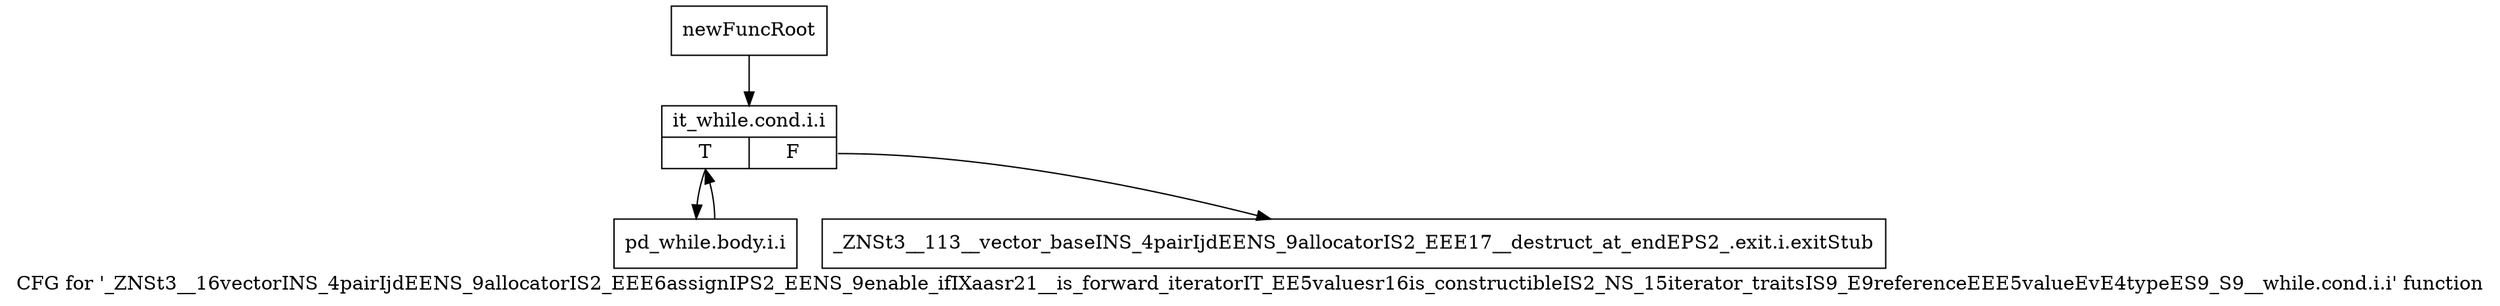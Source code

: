 digraph "CFG for '_ZNSt3__16vectorINS_4pairIjdEENS_9allocatorIS2_EEE6assignIPS2_EENS_9enable_ifIXaasr21__is_forward_iteratorIT_EE5valuesr16is_constructibleIS2_NS_15iterator_traitsIS9_E9referenceEEE5valueEvE4typeES9_S9__while.cond.i.i' function" {
	label="CFG for '_ZNSt3__16vectorINS_4pairIjdEENS_9allocatorIS2_EEE6assignIPS2_EENS_9enable_ifIXaasr21__is_forward_iteratorIT_EE5valuesr16is_constructibleIS2_NS_15iterator_traitsIS9_E9referenceEEE5valueEvE4typeES9_S9__while.cond.i.i' function";

	Node0x8f25080 [shape=record,label="{newFuncRoot}"];
	Node0x8f25080 -> Node0x8f25120;
	Node0x8f250d0 [shape=record,label="{_ZNSt3__113__vector_baseINS_4pairIjdEENS_9allocatorIS2_EEE17__destruct_at_endEPS2_.exit.i.exitStub}"];
	Node0x8f25120 [shape=record,label="{it_while.cond.i.i|{<s0>T|<s1>F}}"];
	Node0x8f25120:s0 -> Node0x8f25170;
	Node0x8f25120:s1 -> Node0x8f250d0;
	Node0x8f25170 [shape=record,label="{pd_while.body.i.i}"];
	Node0x8f25170 -> Node0x8f25120;
}
